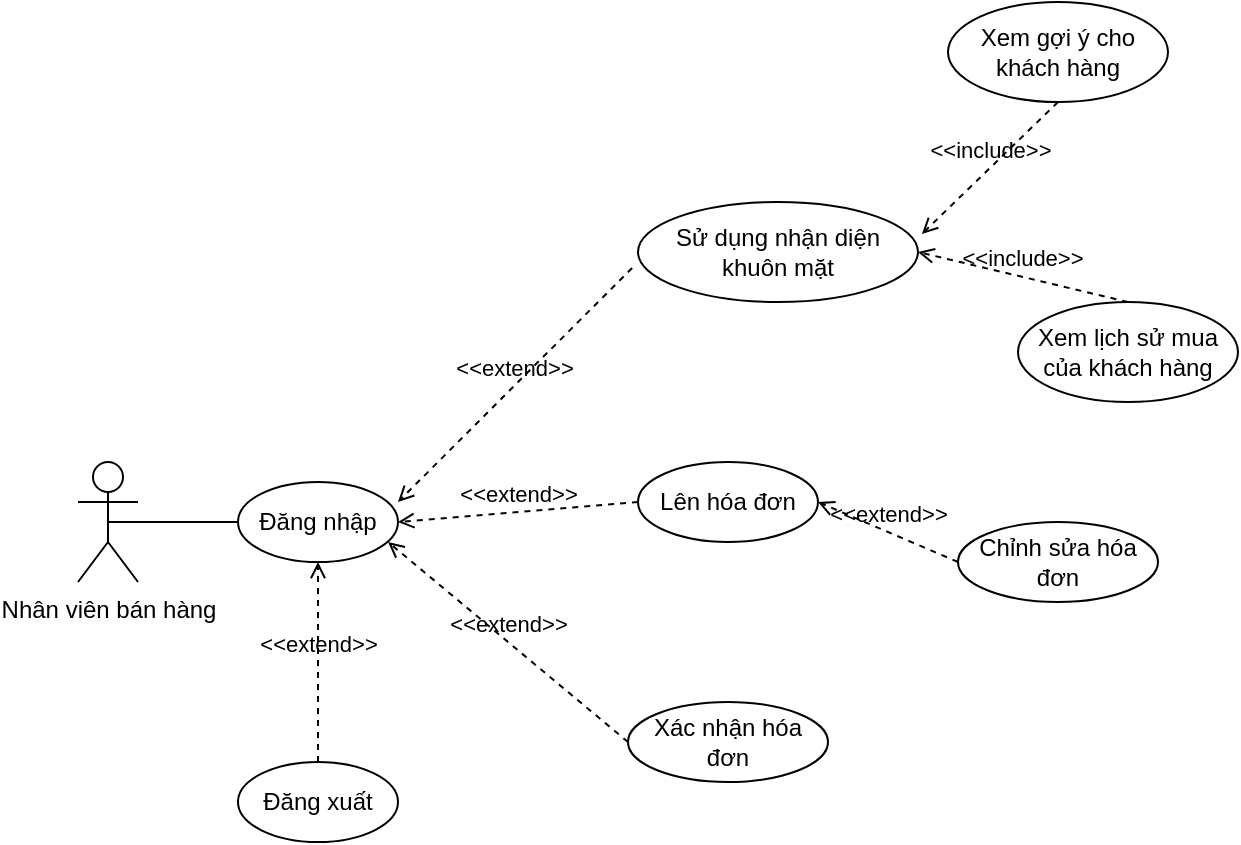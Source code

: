 <mxfile version="17.4.5" type="device"><diagram id="l6MbOdBD74VtND26uGl9" name="Page-1"><mxGraphModel dx="1106" dy="668" grid="1" gridSize="10" guides="1" tooltips="1" connect="1" arrows="1" fold="1" page="1" pageScale="1" pageWidth="827" pageHeight="1169" math="0" shadow="0"><root><mxCell id="0"/><mxCell id="1" parent="0"/><mxCell id="Z3cyko92LXUNDA_FhfqV-6" value="Sử dụng nhận diện khuôn mặt&lt;br&gt;" style="ellipse;whiteSpace=wrap;html=1;" vertex="1" parent="1"><mxGeometry x="400" y="140" width="140" height="50" as="geometry"/></mxCell><mxCell id="Z3cyko92LXUNDA_FhfqV-7" value="Xem gợi ý cho khách hàng&lt;br&gt;" style="ellipse;whiteSpace=wrap;html=1;" vertex="1" parent="1"><mxGeometry x="555" y="40" width="110" height="50" as="geometry"/></mxCell><mxCell id="Z3cyko92LXUNDA_FhfqV-8" value="Xem lịch sử mua của khách hàng&lt;br&gt;" style="ellipse;whiteSpace=wrap;html=1;" vertex="1" parent="1"><mxGeometry x="590" y="190" width="110" height="50" as="geometry"/></mxCell><mxCell id="Z3cyko92LXUNDA_FhfqV-15" value="Lên hóa đơn&lt;br&gt;" style="ellipse;whiteSpace=wrap;html=1;" vertex="1" parent="1"><mxGeometry x="400" y="270" width="90" height="40" as="geometry"/></mxCell><mxCell id="Z3cyko92LXUNDA_FhfqV-16" value="Xác nhận hóa đơn&lt;br&gt;" style="ellipse;whiteSpace=wrap;html=1;" vertex="1" parent="1"><mxGeometry x="395" y="390" width="100" height="40" as="geometry"/></mxCell><mxCell id="Z3cyko92LXUNDA_FhfqV-21" value="Chỉnh sửa hóa đơn" style="ellipse;whiteSpace=wrap;html=1;" vertex="1" parent="1"><mxGeometry x="560" y="300" width="100" height="40" as="geometry"/></mxCell><mxCell id="Z3cyko92LXUNDA_FhfqV-22" value="&amp;lt;&amp;lt;extend&amp;gt;&amp;gt;" style="html=1;verticalAlign=bottom;labelBackgroundColor=none;endArrow=open;endFill=0;dashed=1;rounded=0;entryX=1;entryY=0.5;entryDx=0;entryDy=0;exitX=0;exitY=0.5;exitDx=0;exitDy=0;" edge="1" parent="1" source="Z3cyko92LXUNDA_FhfqV-21" target="Z3cyko92LXUNDA_FhfqV-15"><mxGeometry width="160" relative="1" as="geometry"><mxPoint x="630" y="350" as="sourcePoint"/><mxPoint x="700" y="210" as="targetPoint"/></mxGeometry></mxCell><mxCell id="Z3cyko92LXUNDA_FhfqV-25" value="Đăng nhập&lt;br&gt;" style="ellipse;whiteSpace=wrap;html=1;" vertex="1" parent="1"><mxGeometry x="200" y="280" width="80" height="40" as="geometry"/></mxCell><mxCell id="Z3cyko92LXUNDA_FhfqV-26" value="Đăng xuất" style="ellipse;whiteSpace=wrap;html=1;" vertex="1" parent="1"><mxGeometry x="200" y="420" width="80" height="40" as="geometry"/></mxCell><mxCell id="Z3cyko92LXUNDA_FhfqV-27" value="" style="endArrow=none;html=1;rounded=0;exitX=0;exitY=0.5;exitDx=0;exitDy=0;entryX=0.5;entryY=0.5;entryDx=0;entryDy=0;entryPerimeter=0;" edge="1" parent="1" source="Z3cyko92LXUNDA_FhfqV-25" target="Z3cyko92LXUNDA_FhfqV-32"><mxGeometry width="50" height="50" relative="1" as="geometry"><mxPoint x="450" y="300" as="sourcePoint"/><mxPoint x="120" y="310" as="targetPoint"/></mxGeometry></mxCell><mxCell id="Z3cyko92LXUNDA_FhfqV-28" value="&amp;lt;&amp;lt;extend&amp;gt;&amp;gt;" style="html=1;verticalAlign=bottom;labelBackgroundColor=none;endArrow=open;endFill=0;dashed=1;rounded=0;exitX=0.5;exitY=0;exitDx=0;exitDy=0;entryX=0.5;entryY=1;entryDx=0;entryDy=0;" edge="1" parent="1" source="Z3cyko92LXUNDA_FhfqV-26" target="Z3cyko92LXUNDA_FhfqV-25"><mxGeometry width="160" relative="1" as="geometry"><mxPoint x="495" y="360" as="sourcePoint"/><mxPoint x="480" y="550" as="targetPoint"/></mxGeometry></mxCell><mxCell id="Z3cyko92LXUNDA_FhfqV-29" value="&amp;lt;&amp;lt;include&amp;gt;&amp;gt;" style="html=1;verticalAlign=bottom;labelBackgroundColor=none;endArrow=open;endFill=0;dashed=1;rounded=0;entryX=1.014;entryY=0.32;entryDx=0;entryDy=0;exitX=0.5;exitY=1;exitDx=0;exitDy=0;entryPerimeter=0;" edge="1" parent="1" source="Z3cyko92LXUNDA_FhfqV-7" target="Z3cyko92LXUNDA_FhfqV-6"><mxGeometry width="160" relative="1" as="geometry"><mxPoint x="600" y="100" as="sourcePoint"/><mxPoint x="620" y="270" as="targetPoint"/></mxGeometry></mxCell><mxCell id="Z3cyko92LXUNDA_FhfqV-31" value="&amp;lt;&amp;lt;include&amp;gt;&amp;gt;" style="html=1;verticalAlign=bottom;labelBackgroundColor=none;endArrow=open;endFill=0;dashed=1;rounded=0;entryX=1;entryY=0.5;entryDx=0;entryDy=0;exitX=0.5;exitY=0;exitDx=0;exitDy=0;" edge="1" parent="1" source="Z3cyko92LXUNDA_FhfqV-8" target="Z3cyko92LXUNDA_FhfqV-6"><mxGeometry width="160" relative="1" as="geometry"><mxPoint x="515" y="100" as="sourcePoint"/><mxPoint x="530" y="140" as="targetPoint"/></mxGeometry></mxCell><mxCell id="Z3cyko92LXUNDA_FhfqV-32" value="Nhân viên bán hàng&lt;br&gt;" style="shape=umlActor;verticalLabelPosition=bottom;verticalAlign=top;html=1;outlineConnect=0;" vertex="1" parent="1"><mxGeometry x="120" y="270" width="30" height="60" as="geometry"/></mxCell><mxCell id="Z3cyko92LXUNDA_FhfqV-34" value="&amp;lt;&amp;lt;extend&amp;gt;&amp;gt;" style="html=1;verticalAlign=bottom;labelBackgroundColor=none;endArrow=open;endFill=0;dashed=1;rounded=0;entryX=1;entryY=0.5;entryDx=0;entryDy=0;exitX=0;exitY=0.5;exitDx=0;exitDy=0;" edge="1" parent="1" source="Z3cyko92LXUNDA_FhfqV-15" target="Z3cyko92LXUNDA_FhfqV-25"><mxGeometry width="160" relative="1" as="geometry"><mxPoint x="770" y="360" as="sourcePoint"/><mxPoint x="695" y="360" as="targetPoint"/></mxGeometry></mxCell><mxCell id="Z3cyko92LXUNDA_FhfqV-35" value="&amp;lt;&amp;lt;extend&amp;gt;&amp;gt;" style="html=1;verticalAlign=bottom;labelBackgroundColor=none;endArrow=open;endFill=0;dashed=1;rounded=0;entryX=0.938;entryY=0.75;entryDx=0;entryDy=0;exitX=0;exitY=0.5;exitDx=0;exitDy=0;entryPerimeter=0;" edge="1" parent="1" source="Z3cyko92LXUNDA_FhfqV-16" target="Z3cyko92LXUNDA_FhfqV-25"><mxGeometry width="160" relative="1" as="geometry"><mxPoint x="605" y="360" as="sourcePoint"/><mxPoint x="290" y="310" as="targetPoint"/></mxGeometry></mxCell><mxCell id="Z3cyko92LXUNDA_FhfqV-37" value="&amp;lt;&amp;lt;extend&amp;gt;&amp;gt;" style="html=1;verticalAlign=bottom;labelBackgroundColor=none;endArrow=open;endFill=0;dashed=1;rounded=0;exitX=-0.021;exitY=0.66;exitDx=0;exitDy=0;exitPerimeter=0;" edge="1" parent="1" source="Z3cyko92LXUNDA_FhfqV-6"><mxGeometry width="160" relative="1" as="geometry"><mxPoint x="570" y="160" as="sourcePoint"/><mxPoint x="280" y="290" as="targetPoint"/></mxGeometry></mxCell></root></mxGraphModel></diagram></mxfile>